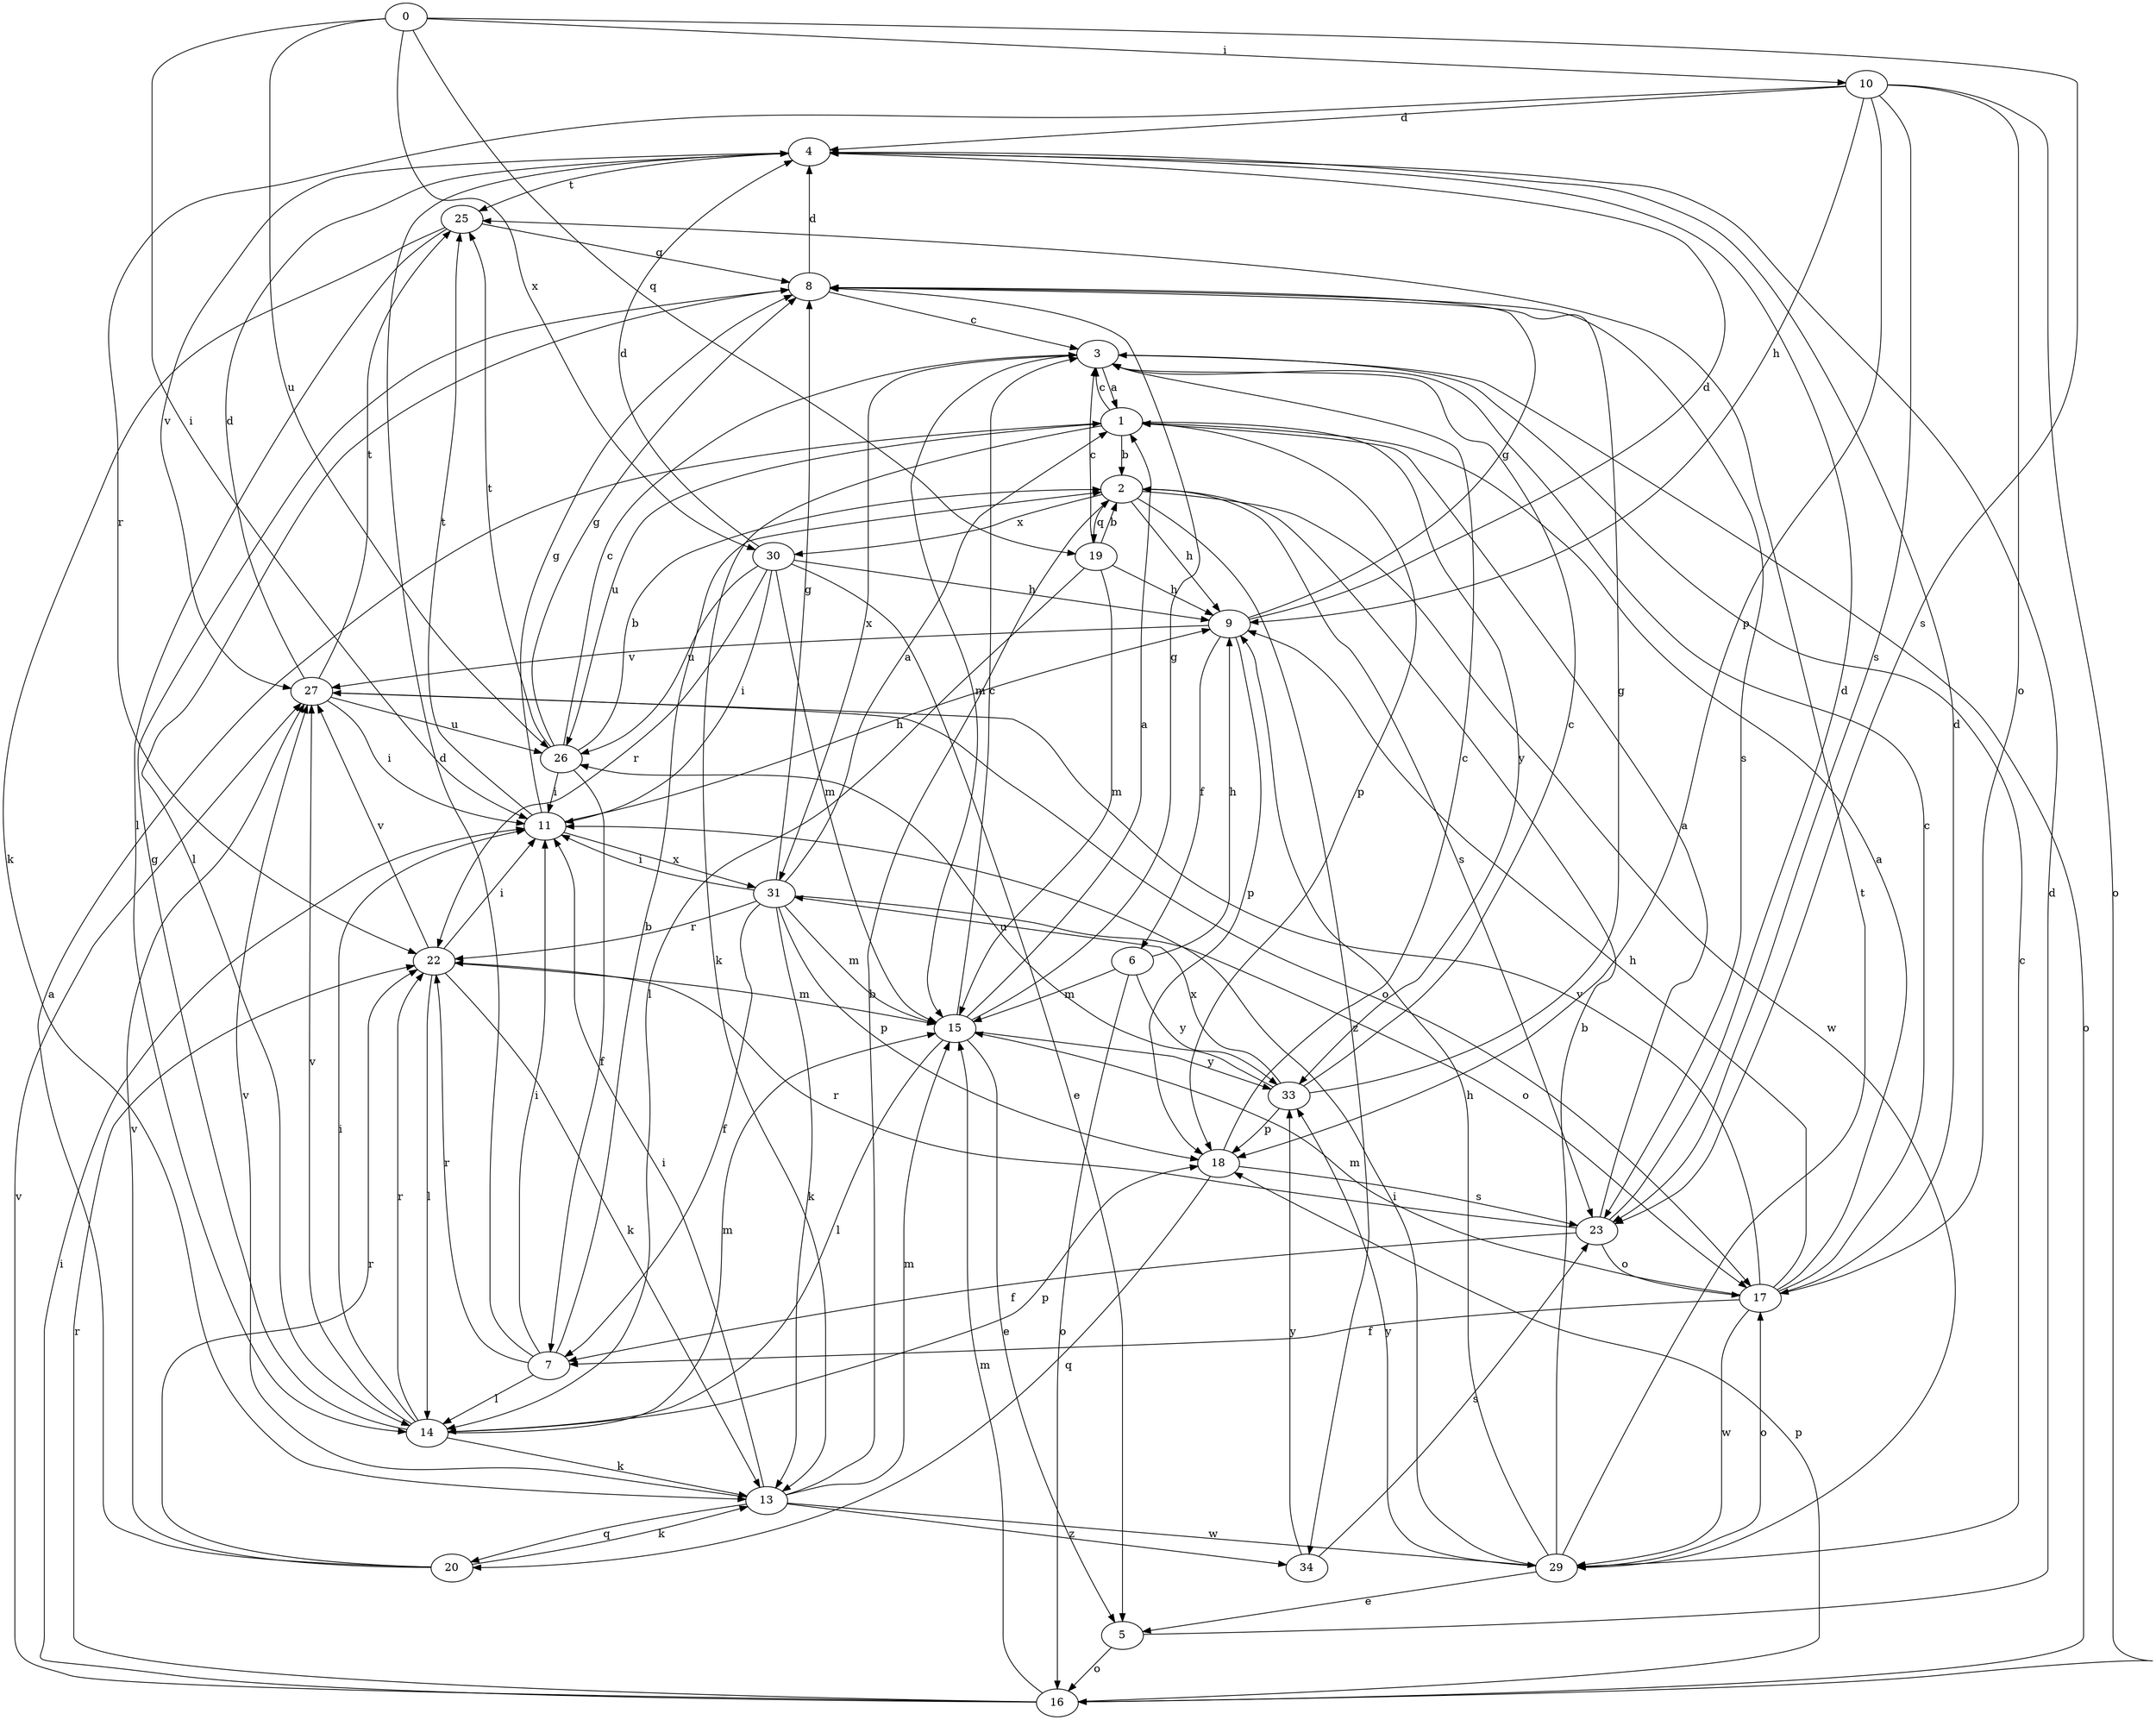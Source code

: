 strict digraph  {
0;
1;
2;
3;
4;
5;
6;
7;
8;
9;
10;
11;
13;
14;
15;
16;
17;
18;
19;
20;
22;
23;
25;
26;
27;
29;
30;
31;
33;
34;
0 -> 10  [label=i];
0 -> 11  [label=i];
0 -> 19  [label=q];
0 -> 23  [label=s];
0 -> 26  [label=u];
0 -> 30  [label=x];
1 -> 2  [label=b];
1 -> 3  [label=c];
1 -> 13  [label=k];
1 -> 18  [label=p];
1 -> 26  [label=u];
1 -> 33  [label=y];
2 -> 9  [label=h];
2 -> 19  [label=q];
2 -> 23  [label=s];
2 -> 29  [label=w];
2 -> 30  [label=x];
2 -> 34  [label=z];
3 -> 1  [label=a];
3 -> 15  [label=m];
3 -> 16  [label=o];
3 -> 31  [label=x];
4 -> 25  [label=t];
4 -> 27  [label=v];
5 -> 4  [label=d];
5 -> 16  [label=o];
6 -> 9  [label=h];
6 -> 15  [label=m];
6 -> 16  [label=o];
6 -> 33  [label=y];
7 -> 2  [label=b];
7 -> 4  [label=d];
7 -> 11  [label=i];
7 -> 14  [label=l];
7 -> 22  [label=r];
8 -> 3  [label=c];
8 -> 4  [label=d];
8 -> 14  [label=l];
8 -> 23  [label=s];
9 -> 4  [label=d];
9 -> 6  [label=f];
9 -> 8  [label=g];
9 -> 18  [label=p];
9 -> 27  [label=v];
10 -> 4  [label=d];
10 -> 9  [label=h];
10 -> 16  [label=o];
10 -> 17  [label=o];
10 -> 18  [label=p];
10 -> 22  [label=r];
10 -> 23  [label=s];
11 -> 8  [label=g];
11 -> 9  [label=h];
11 -> 25  [label=t];
11 -> 31  [label=x];
13 -> 2  [label=b];
13 -> 11  [label=i];
13 -> 15  [label=m];
13 -> 20  [label=q];
13 -> 27  [label=v];
13 -> 29  [label=w];
13 -> 34  [label=z];
14 -> 8  [label=g];
14 -> 11  [label=i];
14 -> 13  [label=k];
14 -> 15  [label=m];
14 -> 18  [label=p];
14 -> 22  [label=r];
14 -> 27  [label=v];
15 -> 1  [label=a];
15 -> 3  [label=c];
15 -> 5  [label=e];
15 -> 8  [label=g];
15 -> 14  [label=l];
15 -> 33  [label=y];
16 -> 11  [label=i];
16 -> 15  [label=m];
16 -> 18  [label=p];
16 -> 22  [label=r];
16 -> 27  [label=v];
17 -> 1  [label=a];
17 -> 3  [label=c];
17 -> 4  [label=d];
17 -> 7  [label=f];
17 -> 9  [label=h];
17 -> 15  [label=m];
17 -> 27  [label=v];
17 -> 29  [label=w];
18 -> 3  [label=c];
18 -> 20  [label=q];
18 -> 23  [label=s];
19 -> 2  [label=b];
19 -> 3  [label=c];
19 -> 9  [label=h];
19 -> 14  [label=l];
19 -> 15  [label=m];
20 -> 1  [label=a];
20 -> 13  [label=k];
20 -> 22  [label=r];
20 -> 27  [label=v];
22 -> 11  [label=i];
22 -> 13  [label=k];
22 -> 14  [label=l];
22 -> 15  [label=m];
22 -> 27  [label=v];
23 -> 1  [label=a];
23 -> 4  [label=d];
23 -> 7  [label=f];
23 -> 17  [label=o];
23 -> 22  [label=r];
25 -> 8  [label=g];
25 -> 13  [label=k];
25 -> 14  [label=l];
26 -> 2  [label=b];
26 -> 3  [label=c];
26 -> 7  [label=f];
26 -> 8  [label=g];
26 -> 11  [label=i];
26 -> 25  [label=t];
27 -> 4  [label=d];
27 -> 11  [label=i];
27 -> 17  [label=o];
27 -> 25  [label=t];
27 -> 26  [label=u];
29 -> 2  [label=b];
29 -> 3  [label=c];
29 -> 5  [label=e];
29 -> 9  [label=h];
29 -> 11  [label=i];
29 -> 17  [label=o];
29 -> 25  [label=t];
29 -> 33  [label=y];
30 -> 4  [label=d];
30 -> 5  [label=e];
30 -> 9  [label=h];
30 -> 11  [label=i];
30 -> 15  [label=m];
30 -> 22  [label=r];
30 -> 26  [label=u];
31 -> 1  [label=a];
31 -> 7  [label=f];
31 -> 8  [label=g];
31 -> 11  [label=i];
31 -> 13  [label=k];
31 -> 15  [label=m];
31 -> 17  [label=o];
31 -> 18  [label=p];
31 -> 22  [label=r];
33 -> 3  [label=c];
33 -> 8  [label=g];
33 -> 18  [label=p];
33 -> 26  [label=u];
33 -> 31  [label=x];
34 -> 23  [label=s];
34 -> 33  [label=y];
}
